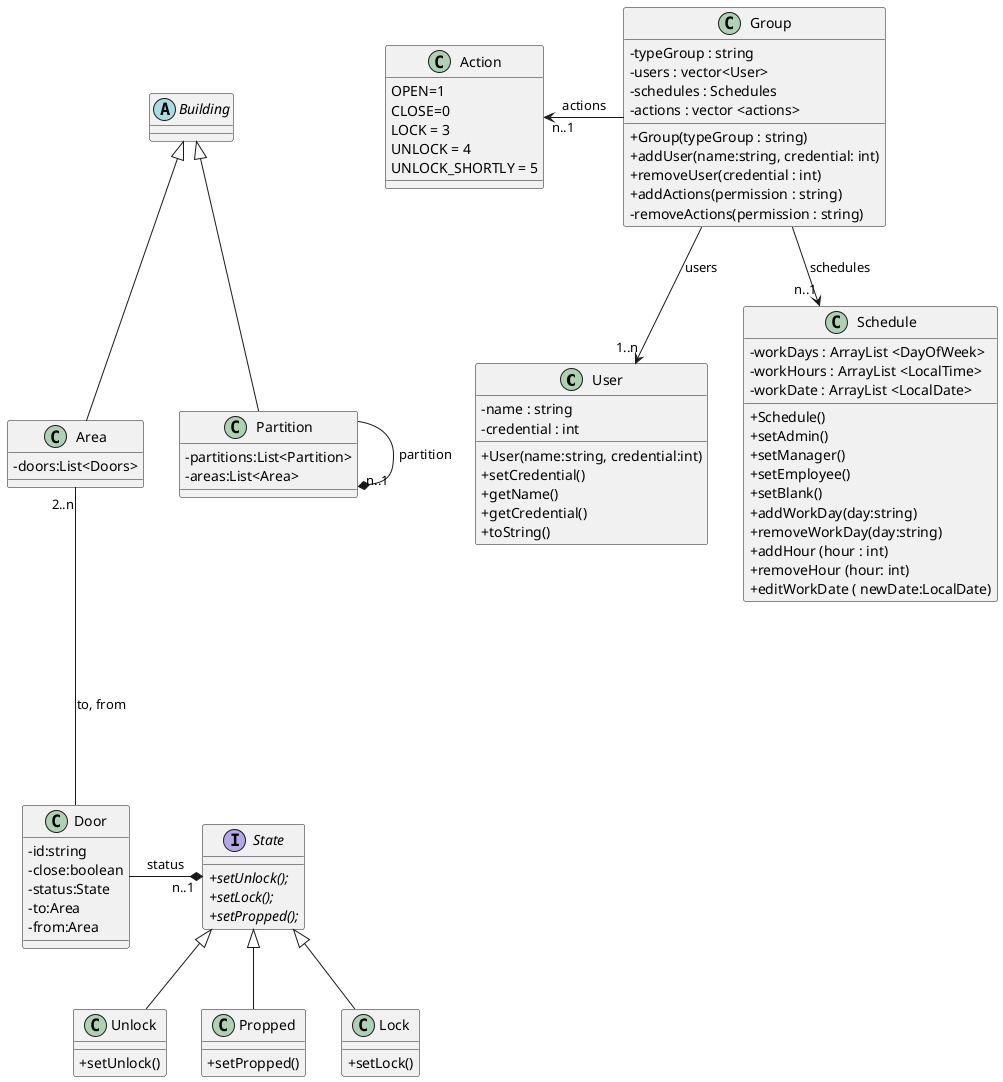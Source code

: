 @startuml
skinparam classAttributeIconSize 0
' this is to use the standard notation for public, protected, private

class User {
- name : string
- credential : int

+ User(name:string, credential:int)
+ setCredential()
+ getName()
+ getCredential()
+ toString()
}



class Group{
    - typeGroup : string
    - users : vector<User>
    - schedules : Schedules
    - actions : vector <actions>
   + Group(typeGroup : string)
   + addUser(name:string, credential: int)
   + removeUser(credential : int)
   + addActions(permission : string)
   - removeActions(permission : string)

}
Group -left-> "n..1" Action : actions
Group -down-> "n..1" Schedule : schedules
Group -down-> "1..n"  User: users


class Schedule{
    - workDays : ArrayList <DayOfWeek>
    - workHours : ArrayList <LocalTime>
    - workDate : ArrayList <LocalDate>

    + Schedule()
    + setAdmin()
    + setManager()
    + setEmployee()
    + setBlank()
    + addWorkDay(day:string)
    + removeWorkDay(day:string)
    + addHour (hour : int)
    + removeHour (hour: int)
    + editWorkDate ( newDate:LocalDate)

}


class Door{
    -id:string
    -close:boolean
    -status:State
    -to:Area
    -from:Area
}

Interface State{
    {abstract}+setUnlock();
    {abstract}+setLock();
    {abstract}+setPropped();
}

class Unlock extends State{
    +setUnlock()
}

class Propped extends State{
    +setPropped()
}

class Lock extends State{
    +setLock()
}

class Area Extends Building{
    -doors:List<Doors>
}

class Partition extends Building{
    -partitions:List<Partition>
    -areas:List<Area>
}

abstract class Building{

}

class Action{
    OPEN=1
    CLOSE=0
    LOCK = 3
    UNLOCK = 4
    UNLOCK_SHORTLY = 5
}



Door -right-*"n..1" State : status
Door --up--"2..n" Area: to, from
Partition --right*"n..1" Partition : partition




@enduml